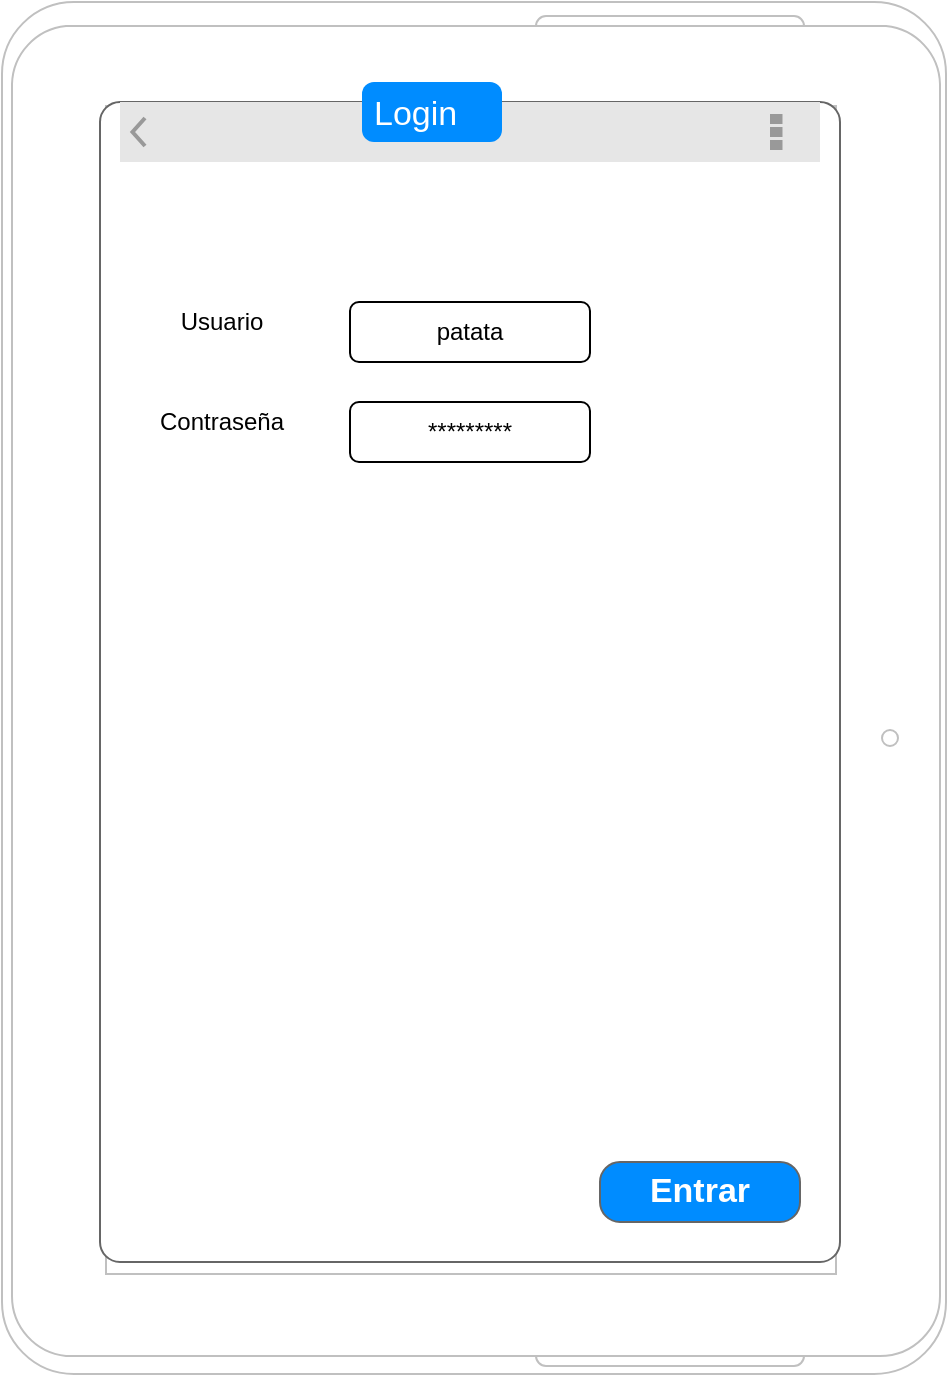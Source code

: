 <mxfile version="13.1.3" type="google" pages="4"><diagram id="OhHfvujmzHvywptCftfq" name="login"><mxGraphModel dx="1357" dy="807" grid="1" gridSize="10" guides="1" tooltips="1" connect="1" arrows="1" fold="1" page="1" pageScale="1" pageWidth="827" pageHeight="1169" math="0" shadow="0"><root><mxCell id="0"/><mxCell id="1" parent="0"/><mxCell id="pBbbGzxK9Ap5g3u8Af3E-1" value="" style="verticalLabelPosition=bottom;verticalAlign=top;html=1;shadow=0;dashed=0;strokeWidth=1;shape=mxgraph.android.tab2;strokeColor=#c0c0c0;" vertex="1" parent="1"><mxGeometry x="180" y="70" width="472" height="686" as="geometry"/></mxCell><mxCell id="pBbbGzxK9Ap5g3u8Af3E-4" value="" style="shape=mxgraph.mockup.containers.marginRect;rectMarginTop=10;strokeColor=#666666;strokeWidth=1;dashed=0;rounded=1;arcSize=5;recursiveResize=0;" vertex="1" parent="1"><mxGeometry x="229" y="110" width="370" height="590" as="geometry"/></mxCell><mxCell id="pBbbGzxK9Ap5g3u8Af3E-13" value="Entrar" style="strokeWidth=1;shadow=0;dashed=0;align=center;html=1;shape=mxgraph.mockup.buttons.button;strokeColor=#666666;fontColor=#ffffff;mainText=;buttonStyle=round;fontSize=17;fontStyle=1;fillColor=#008cff;whiteSpace=wrap;" vertex="1" parent="pBbbGzxK9Ap5g3u8Af3E-4"><mxGeometry x="250" y="540" width="100" height="30" as="geometry"/></mxCell><mxCell id="pBbbGzxK9Ap5g3u8Af3E-14" value="" style="strokeWidth=1;html=1;shadow=0;dashed=0;shape=mxgraph.android.action_bar_landscape;fillColor=#E6E6E6;strokeColor=#c0c0c0;strokeWidth=2;" vertex="1" parent="pBbbGzxK9Ap5g3u8Af3E-4"><mxGeometry x="10" y="10" width="350" height="30" as="geometry"/></mxCell><mxCell id="pBbbGzxK9Ap5g3u8Af3E-17" value="" style="rounded=1;whiteSpace=wrap;html=1;" vertex="1" parent="pBbbGzxK9Ap5g3u8Af3E-4"><mxGeometry x="125" y="110" width="120" height="30" as="geometry"/></mxCell><mxCell id="pBbbGzxK9Ap5g3u8Af3E-18" value="" style="rounded=1;whiteSpace=wrap;html=1;" vertex="1" parent="pBbbGzxK9Ap5g3u8Af3E-4"><mxGeometry x="125" y="160" width="120" height="30" as="geometry"/></mxCell><mxCell id="pBbbGzxK9Ap5g3u8Af3E-19" value="Usuario" style="text;html=1;strokeColor=none;fillColor=none;align=center;verticalAlign=middle;whiteSpace=wrap;rounded=0;" vertex="1" parent="pBbbGzxK9Ap5g3u8Af3E-4"><mxGeometry x="41" y="110" width="40" height="20" as="geometry"/></mxCell><mxCell id="pBbbGzxK9Ap5g3u8Af3E-20" value="Contraseña" style="text;html=1;strokeColor=none;fillColor=none;align=center;verticalAlign=middle;whiteSpace=wrap;rounded=0;" vertex="1" parent="pBbbGzxK9Ap5g3u8Af3E-4"><mxGeometry x="41" y="160" width="40" height="20" as="geometry"/></mxCell><mxCell id="pBbbGzxK9Ap5g3u8Af3E-21" value="patata" style="text;html=1;strokeColor=none;fillColor=none;align=center;verticalAlign=middle;whiteSpace=wrap;rounded=0;" vertex="1" parent="pBbbGzxK9Ap5g3u8Af3E-4"><mxGeometry x="165" y="115" width="40" height="20" as="geometry"/></mxCell><mxCell id="pBbbGzxK9Ap5g3u8Af3E-22" value="*********" style="text;html=1;strokeColor=none;fillColor=none;align=center;verticalAlign=middle;whiteSpace=wrap;rounded=0;" vertex="1" parent="pBbbGzxK9Ap5g3u8Af3E-4"><mxGeometry x="165" y="165" width="40" height="20" as="geometry"/></mxCell><mxCell id="pBbbGzxK9Ap5g3u8Af3E-15" value="Login" style="shape=rect;strokeColor=none;fillColor=#008cff;strokeWidth=1;dashed=0;rounded=1;arcSize=20;fontColor=#ffffff;fontSize=17;spacing=2;spacingTop=-2;align=left;autosize=1;spacingLeft=4;resizeWidth=0;resizeHeight=0;perimeter=none;" vertex="1" parent="1"><mxGeometry x="360" y="110" width="70" height="30" as="geometry"/></mxCell></root></mxGraphModel></diagram><diagram id="ZQyWxMk5r7PMmkPVNmxb" name="register"><mxGraphModel dx="1357" dy="807" grid="1" gridSize="10" guides="1" tooltips="1" connect="1" arrows="1" fold="1" page="1" pageScale="1" pageWidth="827" pageHeight="1169" math="0" shadow="0"><root><mxCell id="rLpeH3yPwdTUDy93IjFc-0"/><mxCell id="rLpeH3yPwdTUDy93IjFc-1" parent="rLpeH3yPwdTUDy93IjFc-0"/><mxCell id="rLpeH3yPwdTUDy93IjFc-3" value="" style="verticalLabelPosition=bottom;verticalAlign=top;html=1;shadow=0;dashed=0;strokeWidth=1;shape=mxgraph.android.tab2;strokeColor=#c0c0c0;" vertex="1" parent="rLpeH3yPwdTUDy93IjFc-1"><mxGeometry x="178" y="40" width="472" height="686" as="geometry"/></mxCell><mxCell id="rLpeH3yPwdTUDy93IjFc-4" value="" style="shape=mxgraph.mockup.containers.marginRect;rectMarginTop=10;strokeColor=#666666;strokeWidth=1;dashed=0;rounded=1;arcSize=5;recursiveResize=0;" vertex="1" parent="rLpeH3yPwdTUDy93IjFc-1"><mxGeometry x="230" y="80" width="370" height="590" as="geometry"/></mxCell><mxCell id="rLpeH3yPwdTUDy93IjFc-5" value="" style="triangle;whiteSpace=wrap;html=1;direction=west;" vertex="1" parent="rLpeH3yPwdTUDy93IjFc-4"><mxGeometry x="340" y="10" width="20" height="20" as="geometry"/></mxCell><mxCell id="rLpeH3yPwdTUDy93IjFc-6" value="Registrar" style="strokeWidth=1;shadow=0;dashed=0;align=center;html=1;shape=mxgraph.mockup.buttons.button;strokeColor=#666666;fontColor=#ffffff;mainText=;buttonStyle=round;fontSize=17;fontStyle=1;fillColor=#008cff;whiteSpace=wrap;" vertex="1" parent="rLpeH3yPwdTUDy93IjFc-4"><mxGeometry x="254" y="550" width="100" height="30" as="geometry"/></mxCell><mxCell id="rLpeH3yPwdTUDy93IjFc-7" value="" style="rounded=1;whiteSpace=wrap;html=1;" vertex="1" parent="rLpeH3yPwdTUDy93IjFc-1"><mxGeometry x="364" y="140" width="120" height="30" as="geometry"/></mxCell><mxCell id="rLpeH3yPwdTUDy93IjFc-8" value="" style="rounded=1;whiteSpace=wrap;html=1;" vertex="1" parent="rLpeH3yPwdTUDy93IjFc-1"><mxGeometry x="364" y="190" width="120" height="30" as="geometry"/></mxCell><mxCell id="rLpeH3yPwdTUDy93IjFc-9" value="" style="rounded=1;whiteSpace=wrap;html=1;" vertex="1" parent="rLpeH3yPwdTUDy93IjFc-1"><mxGeometry x="364" y="240" width="120" height="30" as="geometry"/></mxCell><mxCell id="rLpeH3yPwdTUDy93IjFc-10" value="" style="rounded=1;whiteSpace=wrap;html=1;" vertex="1" parent="rLpeH3yPwdTUDy93IjFc-1"><mxGeometry x="364" y="290" width="120" height="30" as="geometry"/></mxCell><mxCell id="rLpeH3yPwdTUDy93IjFc-11" value="Usuario" style="text;html=1;strokeColor=none;fillColor=none;align=center;verticalAlign=middle;whiteSpace=wrap;rounded=0;" vertex="1" parent="rLpeH3yPwdTUDy93IjFc-1"><mxGeometry x="260" y="145" width="40" height="20" as="geometry"/></mxCell><mxCell id="rLpeH3yPwdTUDy93IjFc-12" value="Email" style="text;html=1;strokeColor=none;fillColor=none;align=center;verticalAlign=middle;whiteSpace=wrap;rounded=0;" vertex="1" parent="rLpeH3yPwdTUDy93IjFc-1"><mxGeometry x="260" y="195" width="40" height="20" as="geometry"/></mxCell><mxCell id="rLpeH3yPwdTUDy93IjFc-13" value="&lt;div&gt;Contraseña&lt;/div&gt;" style="text;html=1;strokeColor=none;fillColor=none;align=center;verticalAlign=middle;whiteSpace=wrap;rounded=0;" vertex="1" parent="rLpeH3yPwdTUDy93IjFc-1"><mxGeometry x="260" y="245" width="40" height="20" as="geometry"/></mxCell><mxCell id="rLpeH3yPwdTUDy93IjFc-14" value="&lt;font color=&quot;#FF0000&quot;&gt;*&lt;/font&gt;" style="text;html=1;strokeColor=none;fillColor=none;align=center;verticalAlign=middle;whiteSpace=wrap;rounded=0;" vertex="1" parent="rLpeH3yPwdTUDy93IjFc-1"><mxGeometry x="310" y="145" width="20" height="20" as="geometry"/></mxCell><mxCell id="rLpeH3yPwdTUDy93IjFc-15" value="&lt;font color=&quot;#FF0000&quot;&gt;*&lt;/font&gt;" style="text;html=1;strokeColor=none;fillColor=none;align=center;verticalAlign=middle;whiteSpace=wrap;rounded=0;" vertex="1" parent="rLpeH3yPwdTUDy93IjFc-1"><mxGeometry x="310" y="195" width="20" height="20" as="geometry"/></mxCell><mxCell id="rLpeH3yPwdTUDy93IjFc-16" value="&lt;font color=&quot;#FF0000&quot;&gt;*&lt;/font&gt;" style="text;html=1;strokeColor=none;fillColor=none;align=center;verticalAlign=middle;whiteSpace=wrap;rounded=0;" vertex="1" parent="rLpeH3yPwdTUDy93IjFc-1"><mxGeometry x="310" y="240" width="20" height="20" as="geometry"/></mxCell><mxCell id="rLpeH3yPwdTUDy93IjFc-17" value="Repite la contraseña" style="text;html=1;strokeColor=none;fillColor=none;align=center;verticalAlign=middle;whiteSpace=wrap;rounded=0;" vertex="1" parent="rLpeH3yPwdTUDy93IjFc-1"><mxGeometry x="260" y="290" width="40" height="20" as="geometry"/></mxCell><mxCell id="rLpeH3yPwdTUDy93IjFc-18" value="&lt;font color=&quot;#FF0000&quot;&gt;*&lt;/font&gt;" style="text;html=1;strokeColor=none;fillColor=none;align=center;verticalAlign=middle;whiteSpace=wrap;rounded=0;" vertex="1" parent="rLpeH3yPwdTUDy93IjFc-1"><mxGeometry x="310" y="290" width="20" height="20" as="geometry"/></mxCell><mxCell id="rLpeH3yPwdTUDy93IjFc-19" value="" style="strokeWidth=1;html=1;shadow=0;dashed=0;shape=mxgraph.android.action_bar_landscape;fillColor=#E6E6E6;strokeColor=#c0c0c0;strokeWidth=2;" vertex="1" parent="rLpeH3yPwdTUDy93IjFc-1"><mxGeometry x="239" y="90" width="350" height="30" as="geometry"/></mxCell><mxCell id="rLpeH3yPwdTUDy93IjFc-20" value="Registrándote" style="shape=rect;strokeColor=none;fillColor=#008cff;strokeWidth=1;dashed=0;rounded=1;arcSize=20;fontColor=#ffffff;fontSize=17;spacing=2;spacingTop=-2;align=left;autosize=1;spacingLeft=4;resizeWidth=0;resizeHeight=0;perimeter=none;" vertex="1" parent="rLpeH3yPwdTUDy93IjFc-1"><mxGeometry x="354" y="80" width="130" height="30" as="geometry"/></mxCell></root></mxGraphModel></diagram><diagram id="0fNcVOmLJvxJxW2lCMJr" name="main-window"><mxGraphModel dx="1357" dy="807" grid="1" gridSize="10" guides="1" tooltips="1" connect="1" arrows="1" fold="1" page="1" pageScale="1" pageWidth="827" pageHeight="1169" math="0" shadow="0"><root><mxCell id="0GMuMxlJo6W8gUavaypU-0"/><mxCell id="0GMuMxlJo6W8gUavaypU-1" parent="0GMuMxlJo6W8gUavaypU-0"/><mxCell id="8jx7JjbVbEFTBR6swIQ5-0" value="" style="verticalLabelPosition=bottom;verticalAlign=top;html=1;shadow=0;dashed=0;strokeWidth=1;shape=mxgraph.android.tab2;strokeColor=#c0c0c0;" vertex="1" parent="0GMuMxlJo6W8gUavaypU-1"><mxGeometry x="180" y="70" width="472" height="686" as="geometry"/></mxCell><mxCell id="8jx7JjbVbEFTBR6swIQ5-1" value="" style="shape=mxgraph.mockup.containers.marginRect;rectMarginTop=10;strokeColor=#666666;strokeWidth=1;dashed=0;rounded=1;arcSize=5;recursiveResize=0;" vertex="1" parent="0GMuMxlJo6W8gUavaypU-1"><mxGeometry x="230" y="110" width="370" height="590" as="geometry"/></mxCell><mxCell id="8jx7JjbVbEFTBR6swIQ5-10" value="Guardar" style="strokeWidth=1;shadow=0;dashed=0;align=center;html=1;shape=mxgraph.mockup.buttons.button;strokeColor=#666666;fontColor=#ffffff;mainText=;buttonStyle=round;fontSize=17;fontStyle=1;fillColor=#008cff;whiteSpace=wrap;" vertex="1" parent="8jx7JjbVbEFTBR6swIQ5-1"><mxGeometry x="250" y="540" width="100" height="30" as="geometry"/></mxCell><mxCell id="8jx7JjbVbEFTBR6swIQ5-11" value="" style="strokeWidth=1;html=1;shadow=0;dashed=0;shape=mxgraph.android.action_bar_landscape;fillColor=#E6E6E6;strokeColor=#c0c0c0;strokeWidth=2;" vertex="1" parent="8jx7JjbVbEFTBR6swIQ5-1"><mxGeometry x="10" y="10" width="350" height="30" as="geometry"/></mxCell><mxCell id="x3VIYke9uhWcfmBQ91cJ-1" value="23/05/2020" style="strokeWidth=1;html=1;shadow=0;dashed=0;shape=mxgraph.android.spinner2;align=center;fillColor=#999999;strokeColor=#999999;verticalAlign=bottom" vertex="1" parent="8jx7JjbVbEFTBR6swIQ5-1"><mxGeometry x="250" y="60" width="110" height="10" as="geometry"/></mxCell><mxCell id="x3VIYke9uhWcfmBQ91cJ-0" value="Niveles de &#xA;alérgenos" style="shape=rect;strokeColor=none;fillColor=#008cff;strokeWidth=1;dashed=0;rounded=1;arcSize=20;fontColor=#ffffff;fontSize=17;spacing=2;spacingTop=-2;align=left;autosize=1;spacingLeft=4;resizeWidth=0;resizeHeight=0;perimeter=none;" vertex="1" parent="0GMuMxlJo6W8gUavaypU-1"><mxGeometry x="350" y="110" width="100" height="50" as="geometry"/></mxCell></root></mxGraphModel></diagram><diagram id="GS2cd-hBIC9bICtpM5Q_" name="pick-allergens"><mxGraphModel dx="1357" dy="807" grid="1" gridSize="10" guides="1" tooltips="1" connect="1" arrows="1" fold="1" page="1" pageScale="1" pageWidth="827" pageHeight="1169" math="0" shadow="0"><root><mxCell id="3EMmLGBnVKNqunz7oFri-0"/><mxCell id="3EMmLGBnVKNqunz7oFri-1" parent="3EMmLGBnVKNqunz7oFri-0"/><mxCell id="3EMmLGBnVKNqunz7oFri-20" value="" style="verticalLabelPosition=bottom;verticalAlign=top;html=1;shadow=0;dashed=0;strokeWidth=1;shape=mxgraph.android.tab2;strokeColor=#c0c0c0;" vertex="1" parent="3EMmLGBnVKNqunz7oFri-1"><mxGeometry x="180" y="70" width="472" height="686" as="geometry"/></mxCell><mxCell id="3EMmLGBnVKNqunz7oFri-21" value="" style="shape=mxgraph.mockup.containers.marginRect;rectMarginTop=10;strokeColor=#666666;strokeWidth=1;dashed=0;rounded=1;arcSize=5;recursiveResize=0;" vertex="1" parent="3EMmLGBnVKNqunz7oFri-1"><mxGeometry x="230" y="110" width="370" height="590" as="geometry"/></mxCell><mxCell id="3EMmLGBnVKNqunz7oFri-22" value="" style="strokeWidth=1;shadow=0;dashed=0;align=center;html=1;shape=mxgraph.mockup.forms.rrect;rSize=0;strokeColor=#999999;fillColor=#ffffff;recursiveResize=0;" vertex="1" parent="3EMmLGBnVKNqunz7oFri-21"><mxGeometry x="20" y="50" width="150" height="460" as="geometry"/></mxCell><mxCell id="3EMmLGBnVKNqunz7oFri-23" value="Plantago" style="strokeWidth=1;shadow=0;dashed=0;align=center;html=1;shape=mxgraph.mockup.forms.rrect;rSize=0;fillColor=#eeeeee;strokeColor=#999999;gradientColor=#cccccc;align=left;spacingLeft=4;fontSize=17;fontColor=#666666;labelPosition=right;" vertex="1" parent="3EMmLGBnVKNqunz7oFri-22"><mxGeometry x="8" y="7.5" width="15" height="15" as="geometry"/></mxCell><mxCell id="3EMmLGBnVKNqunz7oFri-24" value="Artemisia" style="strokeWidth=1;shadow=0;dashed=0;align=center;html=1;shape=mxgraph.mockup.forms.rrect;rSize=0;fillColor=#eeeeee;strokeColor=#999999;gradientColor=#cccccc;align=left;spacingLeft=4;fontSize=17;fontColor=#666666;labelPosition=right;" vertex="1" parent="3EMmLGBnVKNqunz7oFri-22"><mxGeometry x="8" y="37.5" width="15" height="15" as="geometry"/></mxCell><mxCell id="3EMmLGBnVKNqunz7oFri-25" value="Salsola" style="strokeWidth=1;shadow=0;dashed=0;align=center;html=1;shape=mxgraph.mockup.forms.checkbox;rSize=0;resizable=0;fillColor=#aaaaaa;strokeColor=#444444;gradientColor=#666666;align=left;spacingLeft=4;fontSize=17;fontColor=#008cff;labelPosition=right;" vertex="1" parent="3EMmLGBnVKNqunz7oFri-22"><mxGeometry x="8" y="67.5" width="15" height="15" as="geometry"/></mxCell><mxCell id="3EMmLGBnVKNqunz7oFri-26" value="Olivo" style="strokeWidth=1;shadow=0;dashed=0;align=center;html=1;shape=mxgraph.mockup.forms.rrect;rSize=0;fillColor=#eeeeee;strokeColor=#999999;gradientColor=#cccccc;align=left;spacingLeft=4;fontSize=17;fontColor=#666666;labelPosition=right;" vertex="1" parent="3EMmLGBnVKNqunz7oFri-22"><mxGeometry x="8" y="97.5" width="15" height="15" as="geometry"/></mxCell><mxCell id="3EMmLGBnVKNqunz7oFri-27" value="Gramíneas" style="strokeWidth=1;shadow=0;dashed=0;align=center;html=1;shape=mxgraph.mockup.forms.rrect;rSize=0;fillColor=#eeeeee;strokeColor=#999999;gradientColor=#cccccc;align=left;spacingLeft=4;fontSize=17;fontColor=#666666;labelPosition=right;" vertex="1" parent="3EMmLGBnVKNqunz7oFri-22"><mxGeometry x="8" y="130" width="15" height="15" as="geometry"/></mxCell><mxCell id="3EMmLGBnVKNqunz7oFri-28" value="Coníferas" style="strokeWidth=1;shadow=0;dashed=0;align=center;html=1;shape=mxgraph.mockup.forms.rrect;rSize=0;fillColor=#eeeeee;strokeColor=#999999;gradientColor=#cccccc;align=left;spacingLeft=4;fontSize=17;fontColor=#666666;labelPosition=right;" vertex="1" parent="3EMmLGBnVKNqunz7oFri-22"><mxGeometry x="8" y="160" width="15" height="15" as="geometry"/></mxCell><mxCell id="3EMmLGBnVKNqunz7oFri-29" value="otros?" style="strokeWidth=1;shadow=0;dashed=0;align=center;html=1;shape=mxgraph.mockup.forms.rrect;rSize=0;fillColor=#eeeeee;strokeColor=#999999;gradientColor=#cccccc;align=left;spacingLeft=4;fontSize=17;fontColor=#666666;labelPosition=right;" vertex="1" parent="3EMmLGBnVKNqunz7oFri-22"><mxGeometry x="8" y="190" width="15" height="15" as="geometry"/></mxCell><mxCell id="3EMmLGBnVKNqunz7oFri-30" value="Guardar" style="strokeWidth=1;shadow=0;dashed=0;align=center;html=1;shape=mxgraph.mockup.buttons.button;strokeColor=#666666;fontColor=#ffffff;mainText=;buttonStyle=round;fontSize=17;fontStyle=1;fillColor=#008cff;whiteSpace=wrap;" vertex="1" parent="3EMmLGBnVKNqunz7oFri-21"><mxGeometry x="250" y="540" width="100" height="30" as="geometry"/></mxCell><mxCell id="3EMmLGBnVKNqunz7oFri-31" value="" style="strokeWidth=1;html=1;shadow=0;dashed=0;shape=mxgraph.android.action_bar_landscape;fillColor=#E6E6E6;strokeColor=#c0c0c0;strokeWidth=2;" vertex="1" parent="3EMmLGBnVKNqunz7oFri-21"><mxGeometry x="10" y="10" width="350" height="30" as="geometry"/></mxCell><mxCell id="3EMmLGBnVKNqunz7oFri-32" value="Alergias" style="shape=rect;strokeColor=none;fillColor=#008cff;strokeWidth=1;dashed=0;rounded=1;arcSize=20;fontColor=#ffffff;fontSize=17;spacing=2;spacingTop=-2;align=left;autosize=1;spacingLeft=4;resizeWidth=0;resizeHeight=0;perimeter=none;" vertex="1" parent="3EMmLGBnVKNqunz7oFri-1"><mxGeometry x="360" y="110" width="80" height="30" as="geometry"/></mxCell></root></mxGraphModel></diagram></mxfile>